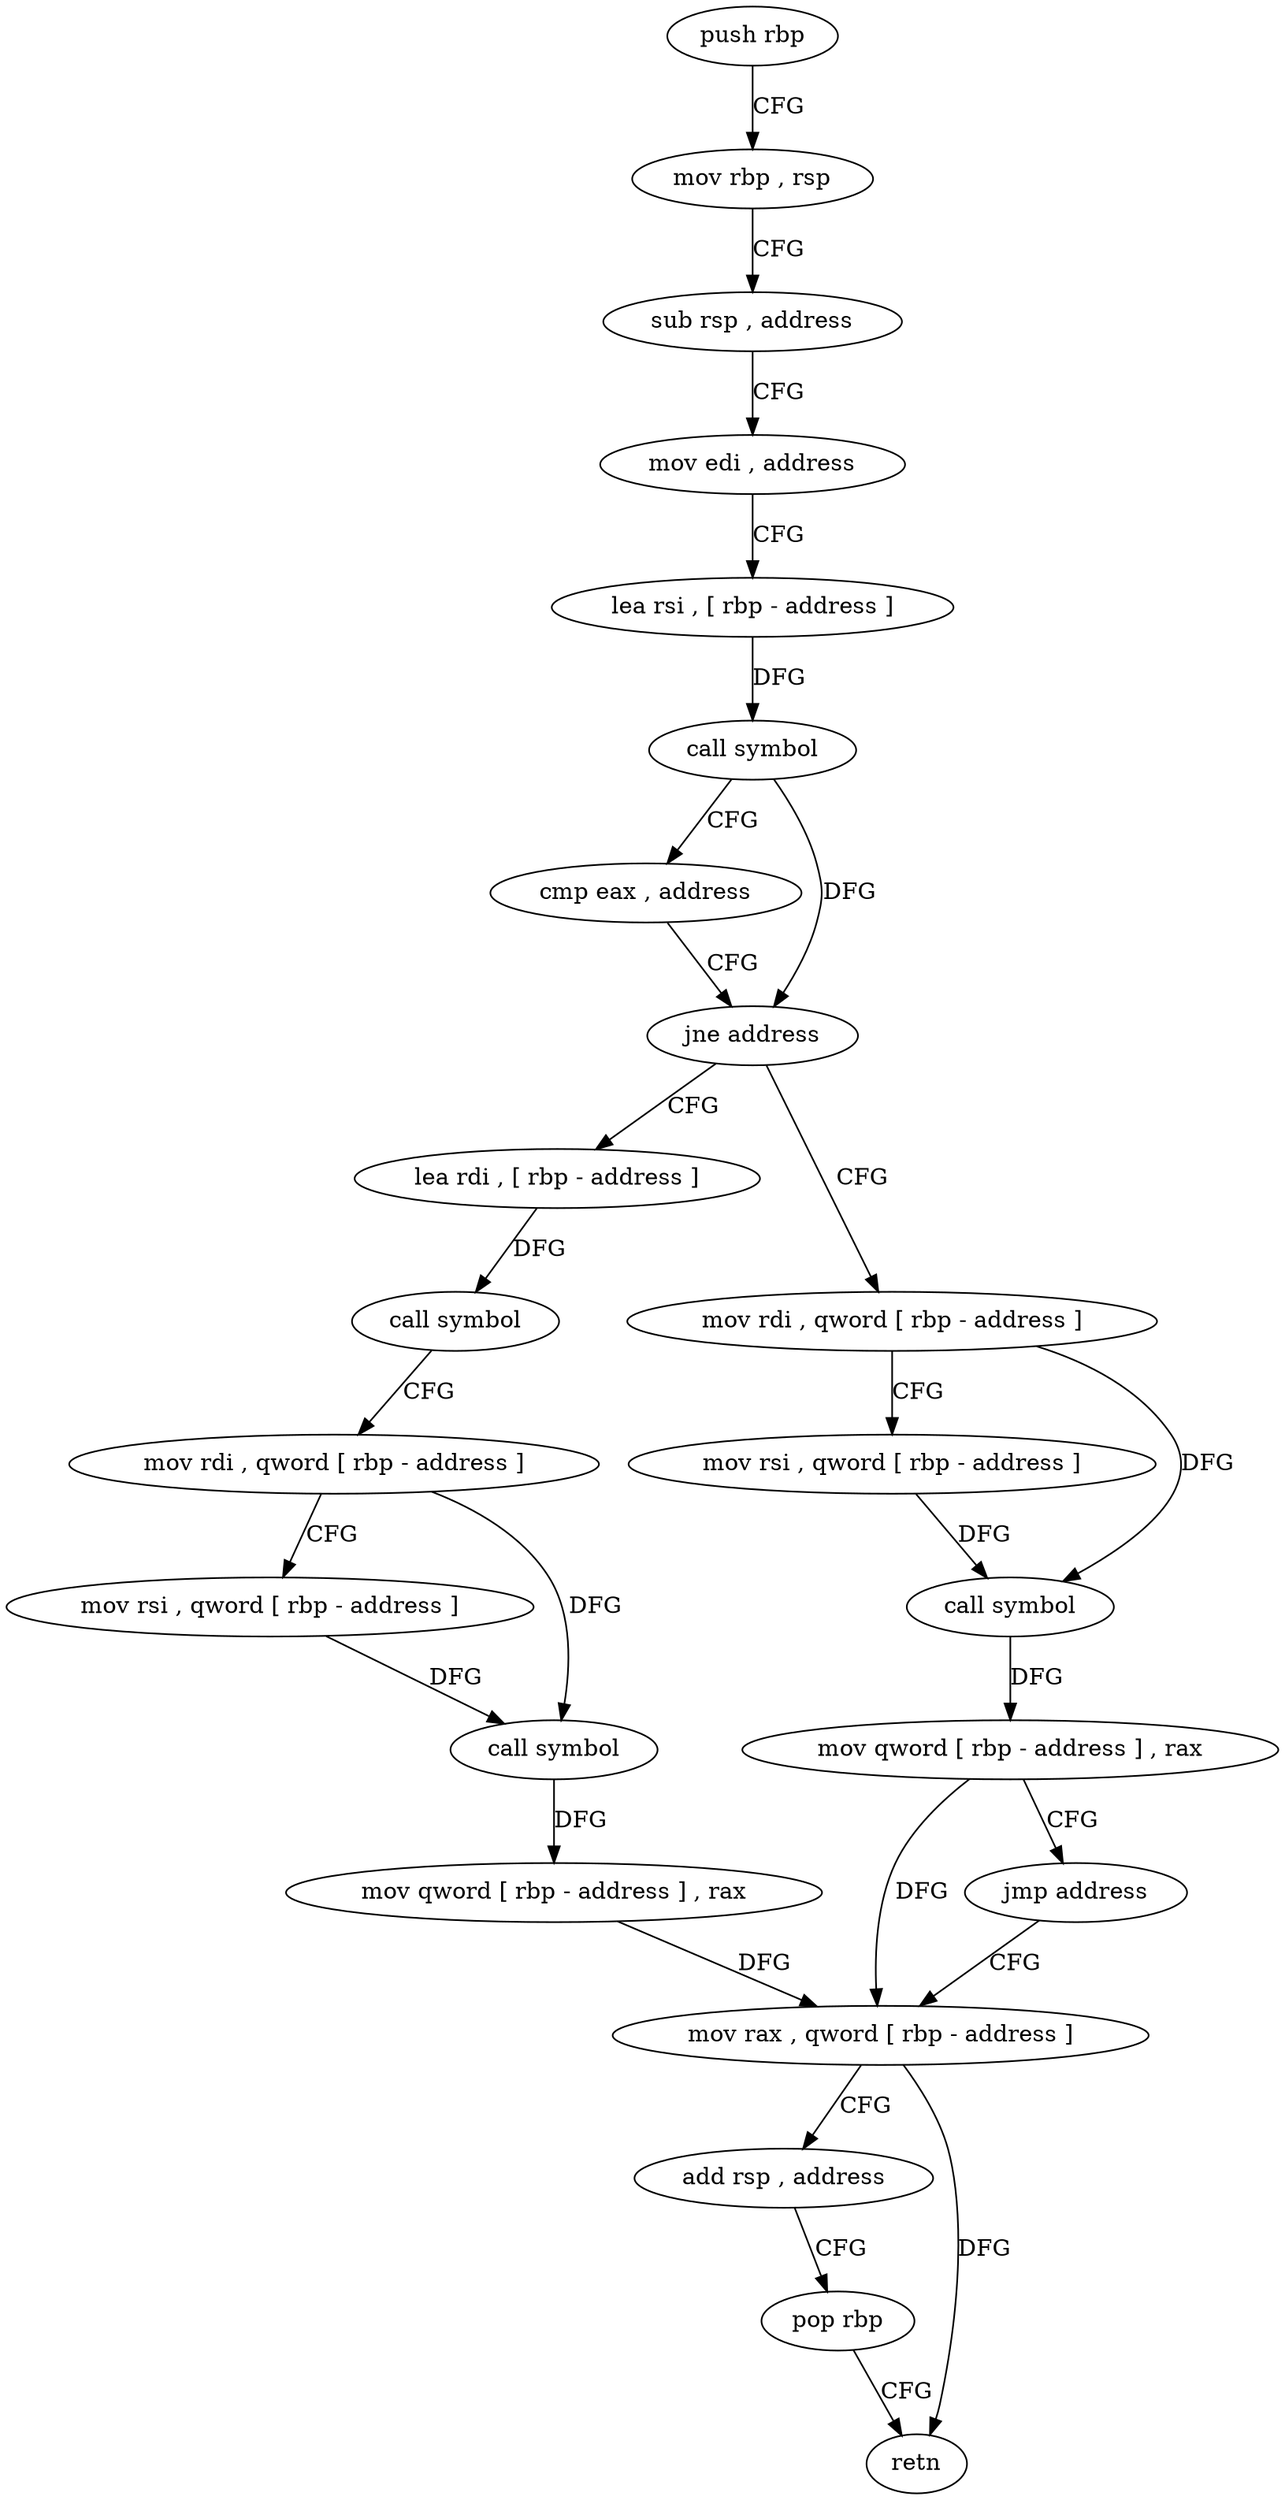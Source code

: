 digraph "func" {
"4255712" [label = "push rbp" ]
"4255713" [label = "mov rbp , rsp" ]
"4255716" [label = "sub rsp , address" ]
"4255720" [label = "mov edi , address" ]
"4255725" [label = "lea rsi , [ rbp - address ]" ]
"4255729" [label = "call symbol" ]
"4255734" [label = "cmp eax , address" ]
"4255737" [label = "jne address" ]
"4255765" [label = "lea rdi , [ rbp - address ]" ]
"4255743" [label = "mov rdi , qword [ rbp - address ]" ]
"4255769" [label = "call symbol" ]
"4255774" [label = "mov rdi , qword [ rbp - address ]" ]
"4255778" [label = "mov rsi , qword [ rbp - address ]" ]
"4255782" [label = "call symbol" ]
"4255787" [label = "mov qword [ rbp - address ] , rax" ]
"4255791" [label = "mov rax , qword [ rbp - address ]" ]
"4255747" [label = "mov rsi , qword [ rbp - address ]" ]
"4255751" [label = "call symbol" ]
"4255756" [label = "mov qword [ rbp - address ] , rax" ]
"4255760" [label = "jmp address" ]
"4255795" [label = "add rsp , address" ]
"4255799" [label = "pop rbp" ]
"4255800" [label = "retn" ]
"4255712" -> "4255713" [ label = "CFG" ]
"4255713" -> "4255716" [ label = "CFG" ]
"4255716" -> "4255720" [ label = "CFG" ]
"4255720" -> "4255725" [ label = "CFG" ]
"4255725" -> "4255729" [ label = "DFG" ]
"4255729" -> "4255734" [ label = "CFG" ]
"4255729" -> "4255737" [ label = "DFG" ]
"4255734" -> "4255737" [ label = "CFG" ]
"4255737" -> "4255765" [ label = "CFG" ]
"4255737" -> "4255743" [ label = "CFG" ]
"4255765" -> "4255769" [ label = "DFG" ]
"4255743" -> "4255747" [ label = "CFG" ]
"4255743" -> "4255751" [ label = "DFG" ]
"4255769" -> "4255774" [ label = "CFG" ]
"4255774" -> "4255778" [ label = "CFG" ]
"4255774" -> "4255782" [ label = "DFG" ]
"4255778" -> "4255782" [ label = "DFG" ]
"4255782" -> "4255787" [ label = "DFG" ]
"4255787" -> "4255791" [ label = "DFG" ]
"4255791" -> "4255795" [ label = "CFG" ]
"4255791" -> "4255800" [ label = "DFG" ]
"4255747" -> "4255751" [ label = "DFG" ]
"4255751" -> "4255756" [ label = "DFG" ]
"4255756" -> "4255760" [ label = "CFG" ]
"4255756" -> "4255791" [ label = "DFG" ]
"4255760" -> "4255791" [ label = "CFG" ]
"4255795" -> "4255799" [ label = "CFG" ]
"4255799" -> "4255800" [ label = "CFG" ]
}
